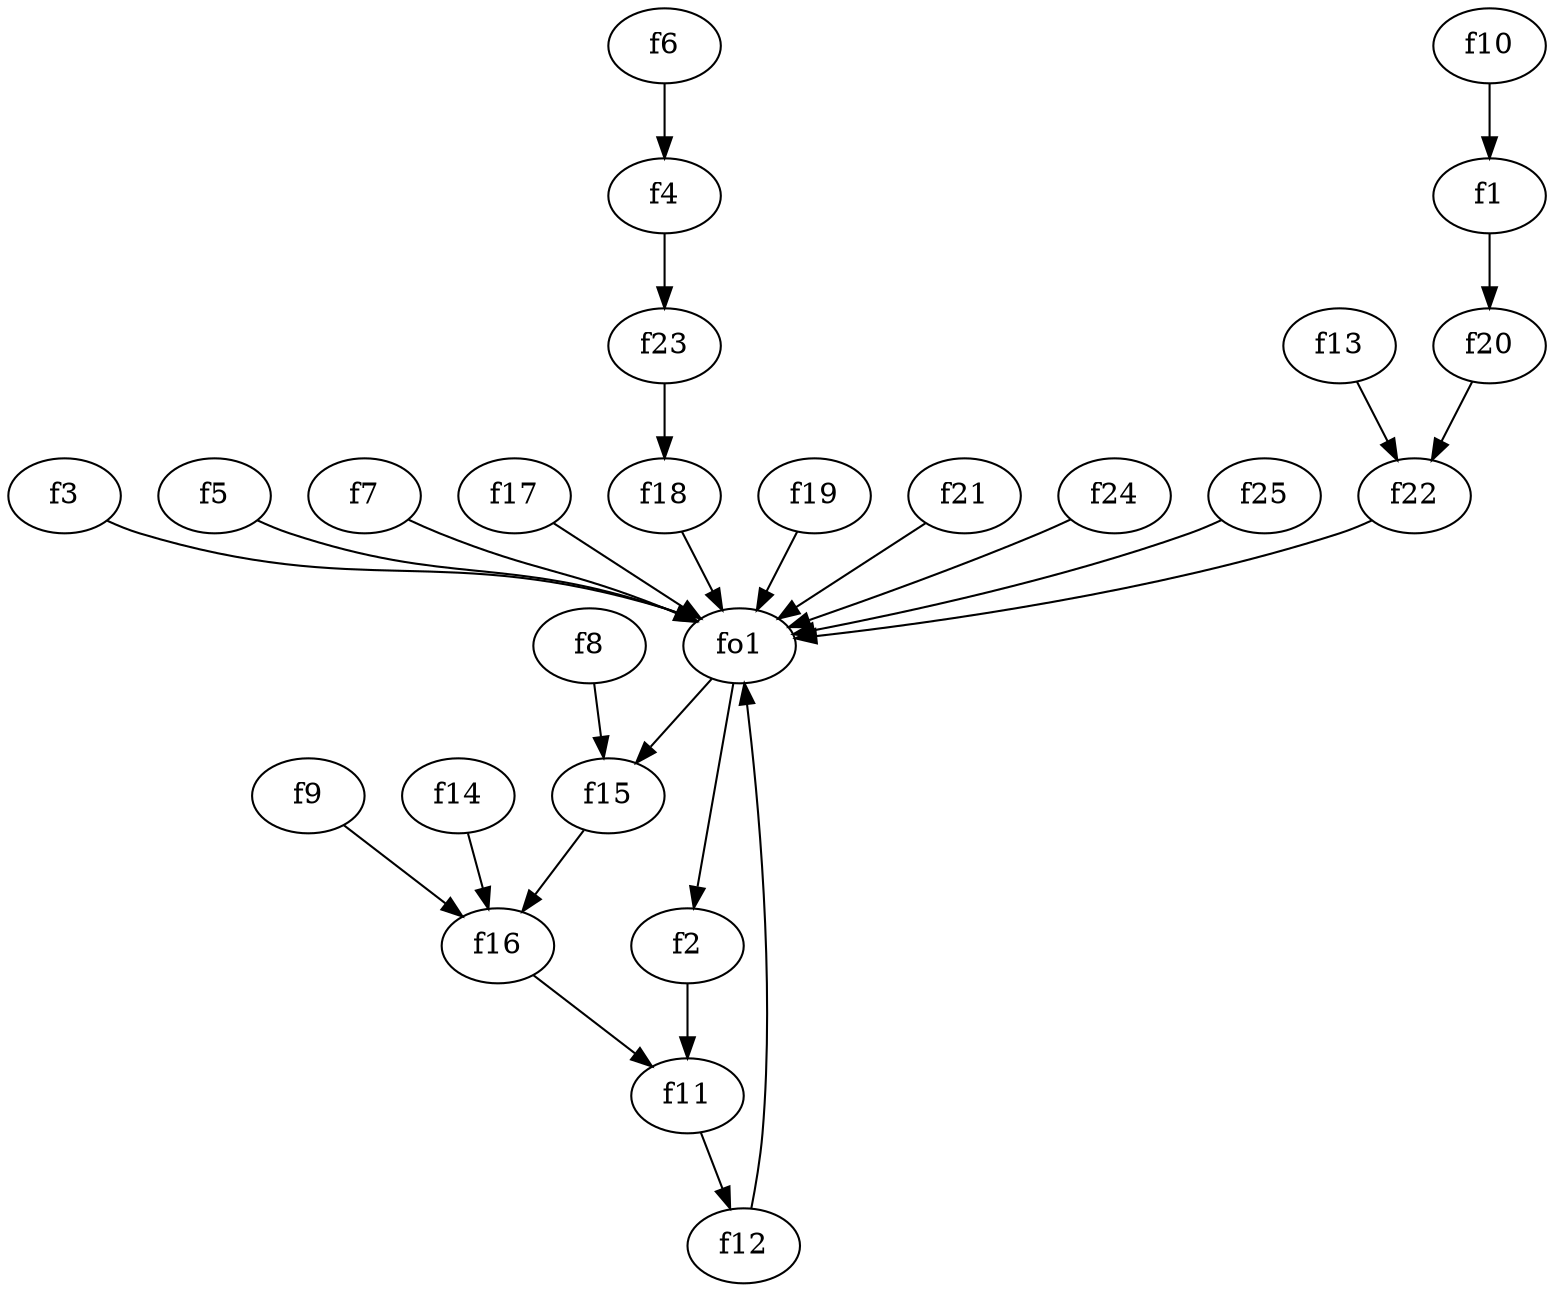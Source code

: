 strict digraph  {
f1;
f2;
f3;
f4;
f5;
f6;
f7;
f8;
f9;
f10;
f11;
f12;
f13;
f14;
f15;
f16;
f17;
f18;
f19;
f20;
f21;
f22;
f23;
f24;
f25;
fo1;
f1 -> f20  [weight=2];
f2 -> f11  [weight=2];
f3 -> fo1  [weight=2];
f4 -> f23  [weight=2];
f5 -> fo1  [weight=2];
f6 -> f4  [weight=2];
f7 -> fo1  [weight=2];
f8 -> f15  [weight=2];
f9 -> f16  [weight=2];
f10 -> f1  [weight=2];
f11 -> f12  [weight=2];
f12 -> fo1  [weight=2];
f13 -> f22  [weight=2];
f14 -> f16  [weight=2];
f15 -> f16  [weight=2];
f16 -> f11  [weight=2];
f17 -> fo1  [weight=2];
f18 -> fo1  [weight=2];
f19 -> fo1  [weight=2];
f20 -> f22  [weight=2];
f21 -> fo1  [weight=2];
f22 -> fo1  [weight=2];
f23 -> f18  [weight=2];
f24 -> fo1  [weight=2];
f25 -> fo1  [weight=2];
fo1 -> f15  [weight=2];
fo1 -> f2  [weight=2];
}

